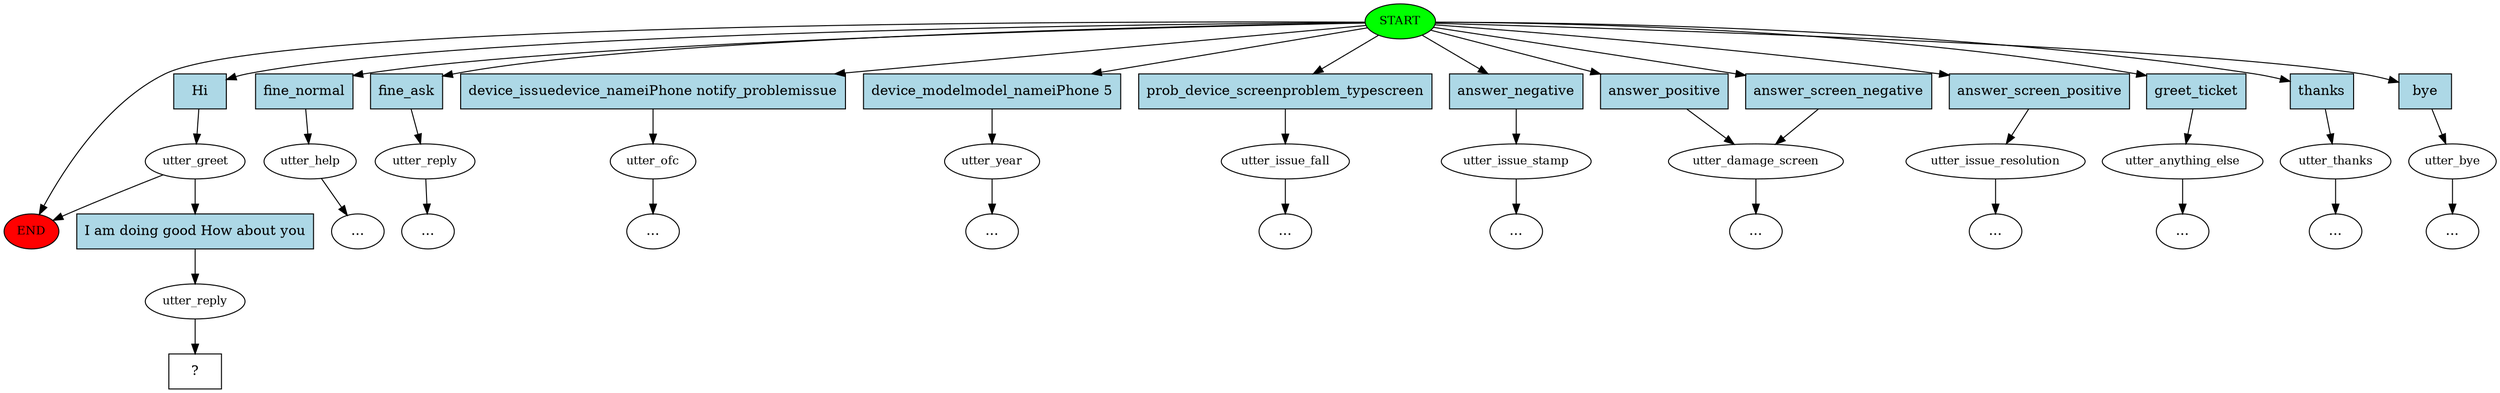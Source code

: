 digraph  {
0 [class="start active", fillcolor=green, fontsize=12, label=START, style=filled];
"-1" [class=end, fillcolor=red, fontsize=12, label=END, style=filled];
1 [class=active, fontsize=12, label=utter_greet];
2 [class="", fontsize=12, label=utter_help];
"-3" [class=ellipsis, label="..."];
3 [class="", fontsize=12, label=utter_reply];
"-4" [class=ellipsis, label="..."];
4 [class="", fontsize=12, label=utter_ofc];
"-5" [class=ellipsis, label="..."];
5 [class="", fontsize=12, label=utter_year];
"-6" [class=ellipsis, label="..."];
6 [class="", fontsize=12, label=utter_issue_fall];
"-7" [class=ellipsis, label="..."];
7 [class="", fontsize=12, label=utter_issue_stamp];
"-9" [class=ellipsis, label="..."];
9 [class="", fontsize=12, label=utter_damage_screen];
"-11" [class=ellipsis, label="..."];
11 [class="", fontsize=12, label=utter_issue_resolution];
"-12" [class=ellipsis, label="..."];
12 [class="", fontsize=12, label=utter_anything_else];
"-13" [class=ellipsis, label="..."];
13 [class="", fontsize=12, label=utter_thanks];
"-14" [class=ellipsis, label="..."];
14 [class="", fontsize=12, label=utter_bye];
"-15" [class=ellipsis, label="..."];
16 [class=active, fontsize=12, label=utter_reply];
17 [class="intent dashed active", label="  ?  ", shape=rect];
18 [class="intent active", fillcolor=lightblue, label=Hi, shape=rect, style=filled];
19 [class=intent, fillcolor=lightblue, label=fine_normal, shape=rect, style=filled];
20 [class=intent, fillcolor=lightblue, label=fine_ask, shape=rect, style=filled];
21 [class=intent, fillcolor=lightblue, label="device_issuedevice_nameiPhone notify_problemissue", shape=rect, style=filled];
22 [class=intent, fillcolor=lightblue, label="device_modelmodel_nameiPhone 5", shape=rect, style=filled];
23 [class=intent, fillcolor=lightblue, label=prob_device_screenproblem_typescreen, shape=rect, style=filled];
24 [class=intent, fillcolor=lightblue, label=answer_negative, shape=rect, style=filled];
25 [class=intent, fillcolor=lightblue, label=answer_positive, shape=rect, style=filled];
26 [class=intent, fillcolor=lightblue, label=answer_screen_negative, shape=rect, style=filled];
27 [class=intent, fillcolor=lightblue, label=answer_screen_positive, shape=rect, style=filled];
28 [class=intent, fillcolor=lightblue, label=greet_ticket, shape=rect, style=filled];
29 [class=intent, fillcolor=lightblue, label=thanks, shape=rect, style=filled];
30 [class=intent, fillcolor=lightblue, label=bye, shape=rect, style=filled];
31 [class="intent active", fillcolor=lightblue, label="I am doing good How about you", shape=rect, style=filled];
0 -> "-1"  [class="", key=NONE, label=""];
0 -> 18  [class=active, key=0];
0 -> 19  [class="", key=0];
0 -> 20  [class="", key=0];
0 -> 21  [class="", key=0];
0 -> 22  [class="", key=0];
0 -> 23  [class="", key=0];
0 -> 24  [class="", key=0];
0 -> 25  [class="", key=0];
0 -> 26  [class="", key=0];
0 -> 27  [class="", key=0];
0 -> 28  [class="", key=0];
0 -> 29  [class="", key=0];
0 -> 30  [class="", key=0];
1 -> "-1"  [class="", key=NONE, label=""];
1 -> 31  [class=active, key=0];
2 -> "-3"  [class="", key=NONE, label=""];
3 -> "-4"  [class="", key=NONE, label=""];
4 -> "-5"  [class="", key=NONE, label=""];
5 -> "-6"  [class="", key=NONE, label=""];
6 -> "-7"  [class="", key=NONE, label=""];
7 -> "-9"  [class="", key=NONE, label=""];
9 -> "-11"  [class="", key=NONE, label=""];
11 -> "-12"  [class="", key=NONE, label=""];
12 -> "-13"  [class="", key=NONE, label=""];
13 -> "-14"  [class="", key=NONE, label=""];
14 -> "-15"  [class="", key=NONE, label=""];
16 -> 17  [class=active, key=NONE, label=""];
18 -> 1  [class=active, key=0];
19 -> 2  [class="", key=0];
20 -> 3  [class="", key=0];
21 -> 4  [class="", key=0];
22 -> 5  [class="", key=0];
23 -> 6  [class="", key=0];
24 -> 7  [class="", key=0];
25 -> 9  [class="", key=0];
26 -> 9  [class="", key=0];
27 -> 11  [class="", key=0];
28 -> 12  [class="", key=0];
29 -> 13  [class="", key=0];
30 -> 14  [class="", key=0];
31 -> 16  [class=active, key=0];
}
